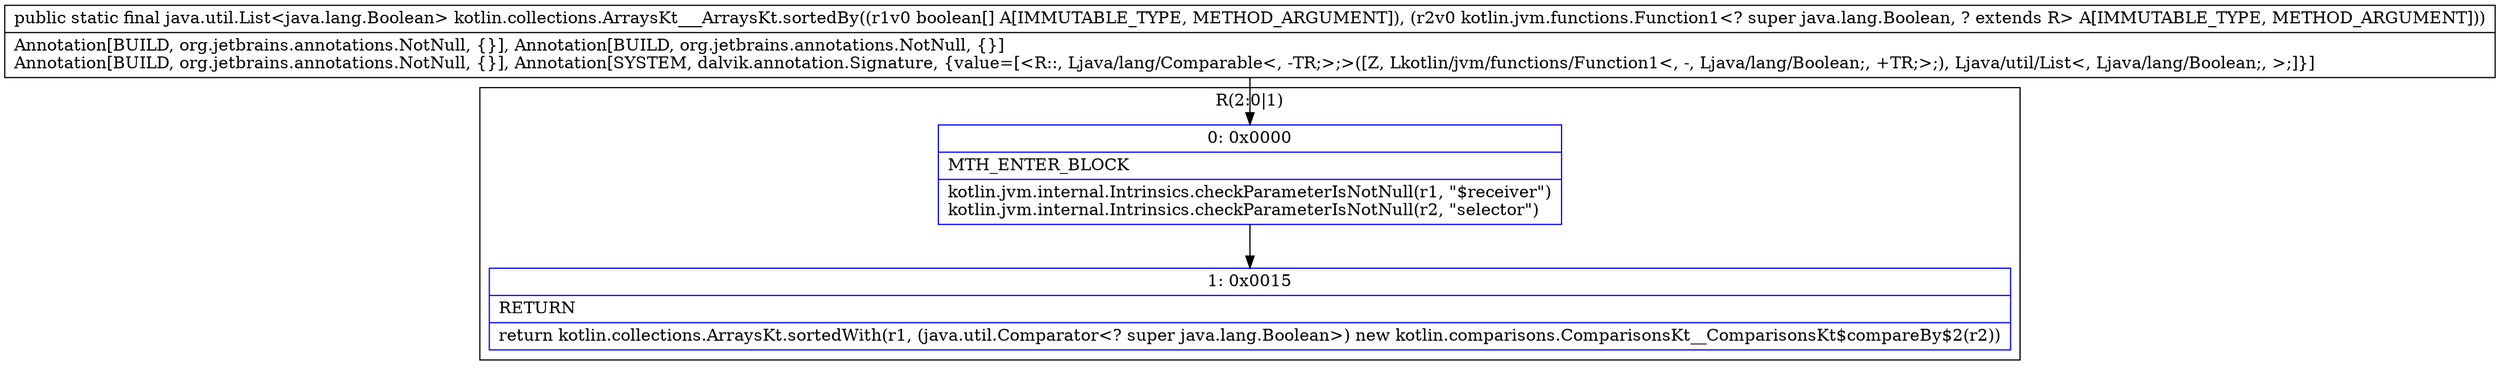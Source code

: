 digraph "CFG forkotlin.collections.ArraysKt___ArraysKt.sortedBy([ZLkotlin\/jvm\/functions\/Function1;)Ljava\/util\/List;" {
subgraph cluster_Region_810609396 {
label = "R(2:0|1)";
node [shape=record,color=blue];
Node_0 [shape=record,label="{0\:\ 0x0000|MTH_ENTER_BLOCK\l|kotlin.jvm.internal.Intrinsics.checkParameterIsNotNull(r1, \"$receiver\")\lkotlin.jvm.internal.Intrinsics.checkParameterIsNotNull(r2, \"selector\")\l}"];
Node_1 [shape=record,label="{1\:\ 0x0015|RETURN\l|return kotlin.collections.ArraysKt.sortedWith(r1, (java.util.Comparator\<? super java.lang.Boolean\>) new kotlin.comparisons.ComparisonsKt__ComparisonsKt$compareBy$2(r2))\l}"];
}
MethodNode[shape=record,label="{public static final java.util.List\<java.lang.Boolean\> kotlin.collections.ArraysKt___ArraysKt.sortedBy((r1v0 boolean[] A[IMMUTABLE_TYPE, METHOD_ARGUMENT]), (r2v0 kotlin.jvm.functions.Function1\<? super java.lang.Boolean, ? extends R\> A[IMMUTABLE_TYPE, METHOD_ARGUMENT]))  | Annotation[BUILD, org.jetbrains.annotations.NotNull, \{\}], Annotation[BUILD, org.jetbrains.annotations.NotNull, \{\}]\lAnnotation[BUILD, org.jetbrains.annotations.NotNull, \{\}], Annotation[SYSTEM, dalvik.annotation.Signature, \{value=[\<R::, Ljava\/lang\/Comparable\<, \-TR;\>;\>([Z, Lkotlin\/jvm\/functions\/Function1\<, \-, Ljava\/lang\/Boolean;, +TR;\>;), Ljava\/util\/List\<, Ljava\/lang\/Boolean;, \>;]\}]\l}"];
MethodNode -> Node_0;
Node_0 -> Node_1;
}

